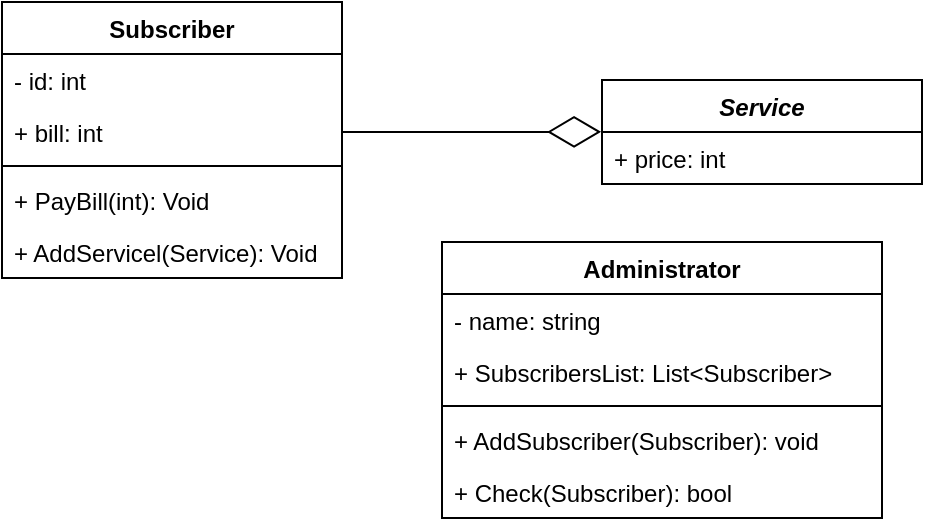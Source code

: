 <mxfile version="20.5.3" type="device"><diagram id="9widwcpdxHjIw9runk1j" name="Страница 1"><mxGraphModel dx="592" dy="282" grid="1" gridSize="10" guides="1" tooltips="1" connect="1" arrows="1" fold="1" page="1" pageScale="1" pageWidth="827" pageHeight="1169" math="0" shadow="0"><root><mxCell id="0"/><mxCell id="1" parent="0"/><mxCell id="eUHaVci86KkX2uMFbqoA-1" value="Subscriber" style="swimlane;fontStyle=1;align=center;verticalAlign=top;childLayout=stackLayout;horizontal=1;startSize=26;horizontalStack=0;resizeParent=1;resizeParentMax=0;resizeLast=0;collapsible=1;marginBottom=0;" vertex="1" parent="1"><mxGeometry x="10" y="40" width="170" height="138" as="geometry"/></mxCell><mxCell id="eUHaVci86KkX2uMFbqoA-2" value="- id: int" style="text;strokeColor=none;fillColor=none;align=left;verticalAlign=top;spacingLeft=4;spacingRight=4;overflow=hidden;rotatable=0;points=[[0,0.5],[1,0.5]];portConstraint=eastwest;" vertex="1" parent="eUHaVci86KkX2uMFbqoA-1"><mxGeometry y="26" width="170" height="26" as="geometry"/></mxCell><mxCell id="eUHaVci86KkX2uMFbqoA-23" value="+ bill: int" style="text;strokeColor=none;fillColor=none;align=left;verticalAlign=top;spacingLeft=4;spacingRight=4;overflow=hidden;rotatable=0;points=[[0,0.5],[1,0.5]];portConstraint=eastwest;" vertex="1" parent="eUHaVci86KkX2uMFbqoA-1"><mxGeometry y="52" width="170" height="26" as="geometry"/></mxCell><mxCell id="eUHaVci86KkX2uMFbqoA-3" value="" style="line;strokeWidth=1;fillColor=none;align=left;verticalAlign=middle;spacingTop=-1;spacingLeft=3;spacingRight=3;rotatable=0;labelPosition=right;points=[];portConstraint=eastwest;strokeColor=inherit;" vertex="1" parent="eUHaVci86KkX2uMFbqoA-1"><mxGeometry y="78" width="170" height="8" as="geometry"/></mxCell><mxCell id="eUHaVci86KkX2uMFbqoA-4" value="+ PayBill(int): Void" style="text;strokeColor=none;fillColor=none;align=left;verticalAlign=top;spacingLeft=4;spacingRight=4;overflow=hidden;rotatable=0;points=[[0,0.5],[1,0.5]];portConstraint=eastwest;" vertex="1" parent="eUHaVci86KkX2uMFbqoA-1"><mxGeometry y="86" width="170" height="26" as="geometry"/></mxCell><mxCell id="eUHaVci86KkX2uMFbqoA-26" value="+ AddServicel(Service): Void" style="text;strokeColor=none;fillColor=none;align=left;verticalAlign=top;spacingLeft=4;spacingRight=4;overflow=hidden;rotatable=0;points=[[0,0.5],[1,0.5]];portConstraint=eastwest;" vertex="1" parent="eUHaVci86KkX2uMFbqoA-1"><mxGeometry y="112" width="170" height="26" as="geometry"/></mxCell><mxCell id="eUHaVci86KkX2uMFbqoA-5" value="Administrator" style="swimlane;fontStyle=1;align=center;verticalAlign=top;childLayout=stackLayout;horizontal=1;startSize=26;horizontalStack=0;resizeParent=1;resizeParentMax=0;resizeLast=0;collapsible=1;marginBottom=0;" vertex="1" parent="1"><mxGeometry x="230" y="160" width="220" height="138" as="geometry"/></mxCell><mxCell id="eUHaVci86KkX2uMFbqoA-6" value="- name: string" style="text;strokeColor=none;fillColor=none;align=left;verticalAlign=top;spacingLeft=4;spacingRight=4;overflow=hidden;rotatable=0;points=[[0,0.5],[1,0.5]];portConstraint=eastwest;" vertex="1" parent="eUHaVci86KkX2uMFbqoA-5"><mxGeometry y="26" width="220" height="26" as="geometry"/></mxCell><mxCell id="eUHaVci86KkX2uMFbqoA-25" value="+ SubscribersList: List&lt;Subscriber&gt;" style="text;strokeColor=none;fillColor=none;align=left;verticalAlign=top;spacingLeft=4;spacingRight=4;overflow=hidden;rotatable=0;points=[[0,0.5],[1,0.5]];portConstraint=eastwest;" vertex="1" parent="eUHaVci86KkX2uMFbqoA-5"><mxGeometry y="52" width="220" height="26" as="geometry"/></mxCell><mxCell id="eUHaVci86KkX2uMFbqoA-7" value="" style="line;strokeWidth=1;fillColor=none;align=left;verticalAlign=middle;spacingTop=-1;spacingLeft=3;spacingRight=3;rotatable=0;labelPosition=right;points=[];portConstraint=eastwest;strokeColor=inherit;" vertex="1" parent="eUHaVci86KkX2uMFbqoA-5"><mxGeometry y="78" width="220" height="8" as="geometry"/></mxCell><mxCell id="eUHaVci86KkX2uMFbqoA-8" value="+ AddSubscriber(Subscriber): void" style="text;strokeColor=none;fillColor=none;align=left;verticalAlign=top;spacingLeft=4;spacingRight=4;overflow=hidden;rotatable=0;points=[[0,0.5],[1,0.5]];portConstraint=eastwest;" vertex="1" parent="eUHaVci86KkX2uMFbqoA-5"><mxGeometry y="86" width="220" height="26" as="geometry"/></mxCell><mxCell id="eUHaVci86KkX2uMFbqoA-11" value="+ Check(Subscriber): bool" style="text;strokeColor=none;fillColor=none;align=left;verticalAlign=top;spacingLeft=4;spacingRight=4;overflow=hidden;rotatable=0;points=[[0,0.5],[1,0.5]];portConstraint=eastwest;" vertex="1" parent="eUHaVci86KkX2uMFbqoA-5"><mxGeometry y="112" width="220" height="26" as="geometry"/></mxCell><mxCell id="eUHaVci86KkX2uMFbqoA-16" value="Service" style="swimlane;fontStyle=3;align=center;verticalAlign=top;childLayout=stackLayout;horizontal=1;startSize=26;horizontalStack=0;resizeParent=1;resizeParentMax=0;resizeLast=0;collapsible=1;marginBottom=0;" vertex="1" parent="1"><mxGeometry x="310" y="79" width="160" height="52" as="geometry"/></mxCell><mxCell id="eUHaVci86KkX2uMFbqoA-17" value="+ price: int" style="text;strokeColor=none;fillColor=none;align=left;verticalAlign=top;spacingLeft=4;spacingRight=4;overflow=hidden;rotatable=0;points=[[0,0.5],[1,0.5]];portConstraint=eastwest;" vertex="1" parent="eUHaVci86KkX2uMFbqoA-16"><mxGeometry y="26" width="160" height="26" as="geometry"/></mxCell><mxCell id="eUHaVci86KkX2uMFbqoA-27" value="" style="endArrow=diamondThin;endFill=0;endSize=24;html=1;rounded=0;exitX=1;exitY=0.5;exitDx=0;exitDy=0;entryX=-0.003;entryY=-0.003;entryDx=0;entryDy=0;entryPerimeter=0;" edge="1" parent="1" source="eUHaVci86KkX2uMFbqoA-23" target="eUHaVci86KkX2uMFbqoA-17"><mxGeometry width="160" relative="1" as="geometry"><mxPoint x="190" y="100" as="sourcePoint"/><mxPoint x="300" y="105" as="targetPoint"/></mxGeometry></mxCell></root></mxGraphModel></diagram></mxfile>
